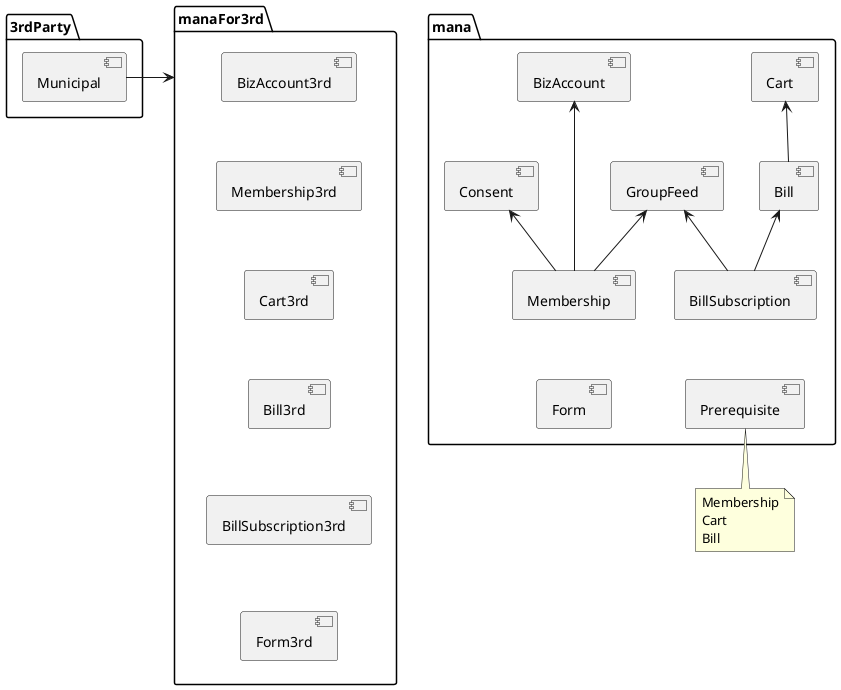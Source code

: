 @startuml module

package mana {
    [BizAccount]
    [Membership]
    [BillSubscription]
    [Cart]
    [Bill]
    [GroupFeed]
    [Consent]
    [Form]
    [Prerequisite]
}

package manaFor3rd {
    [BizAccount3rd]
    [Membership3rd]
    [Cart3rd]
    [Bill3rd]
    [BillSubscription3rd]
    [Form3rd]
}
[BizAccount3rd] -[hidden]->[Membership3rd]
[Membership3rd] -[hidden]->[Cart3rd]
[Cart3rd] -[hidden]->[Bill3rd]
[Bill3rd] -[hidden]->[BillSubscription3rd]
[BillSubscription3rd] -[hidden]->[Form3rd]

package 3rdParty {
    [Municipal]
}

[BizAccount] <--- [Membership]
[Bill] <-- [BillSubscription]
[GroupFeed] <-- [BillSubscription]
[Cart] <-- [Bill]
[GroupFeed] <-- [Membership]
[Consent] <-- [Membership]
[Membership] <-[hidden]- [Form]
[BillSubscription] <-[hidden]- [Prerequisite]

note bottom of [Prerequisite]
    Membership
    Cart
    Bill
end note

[Municipal] -> manaFor3rd

@enduml